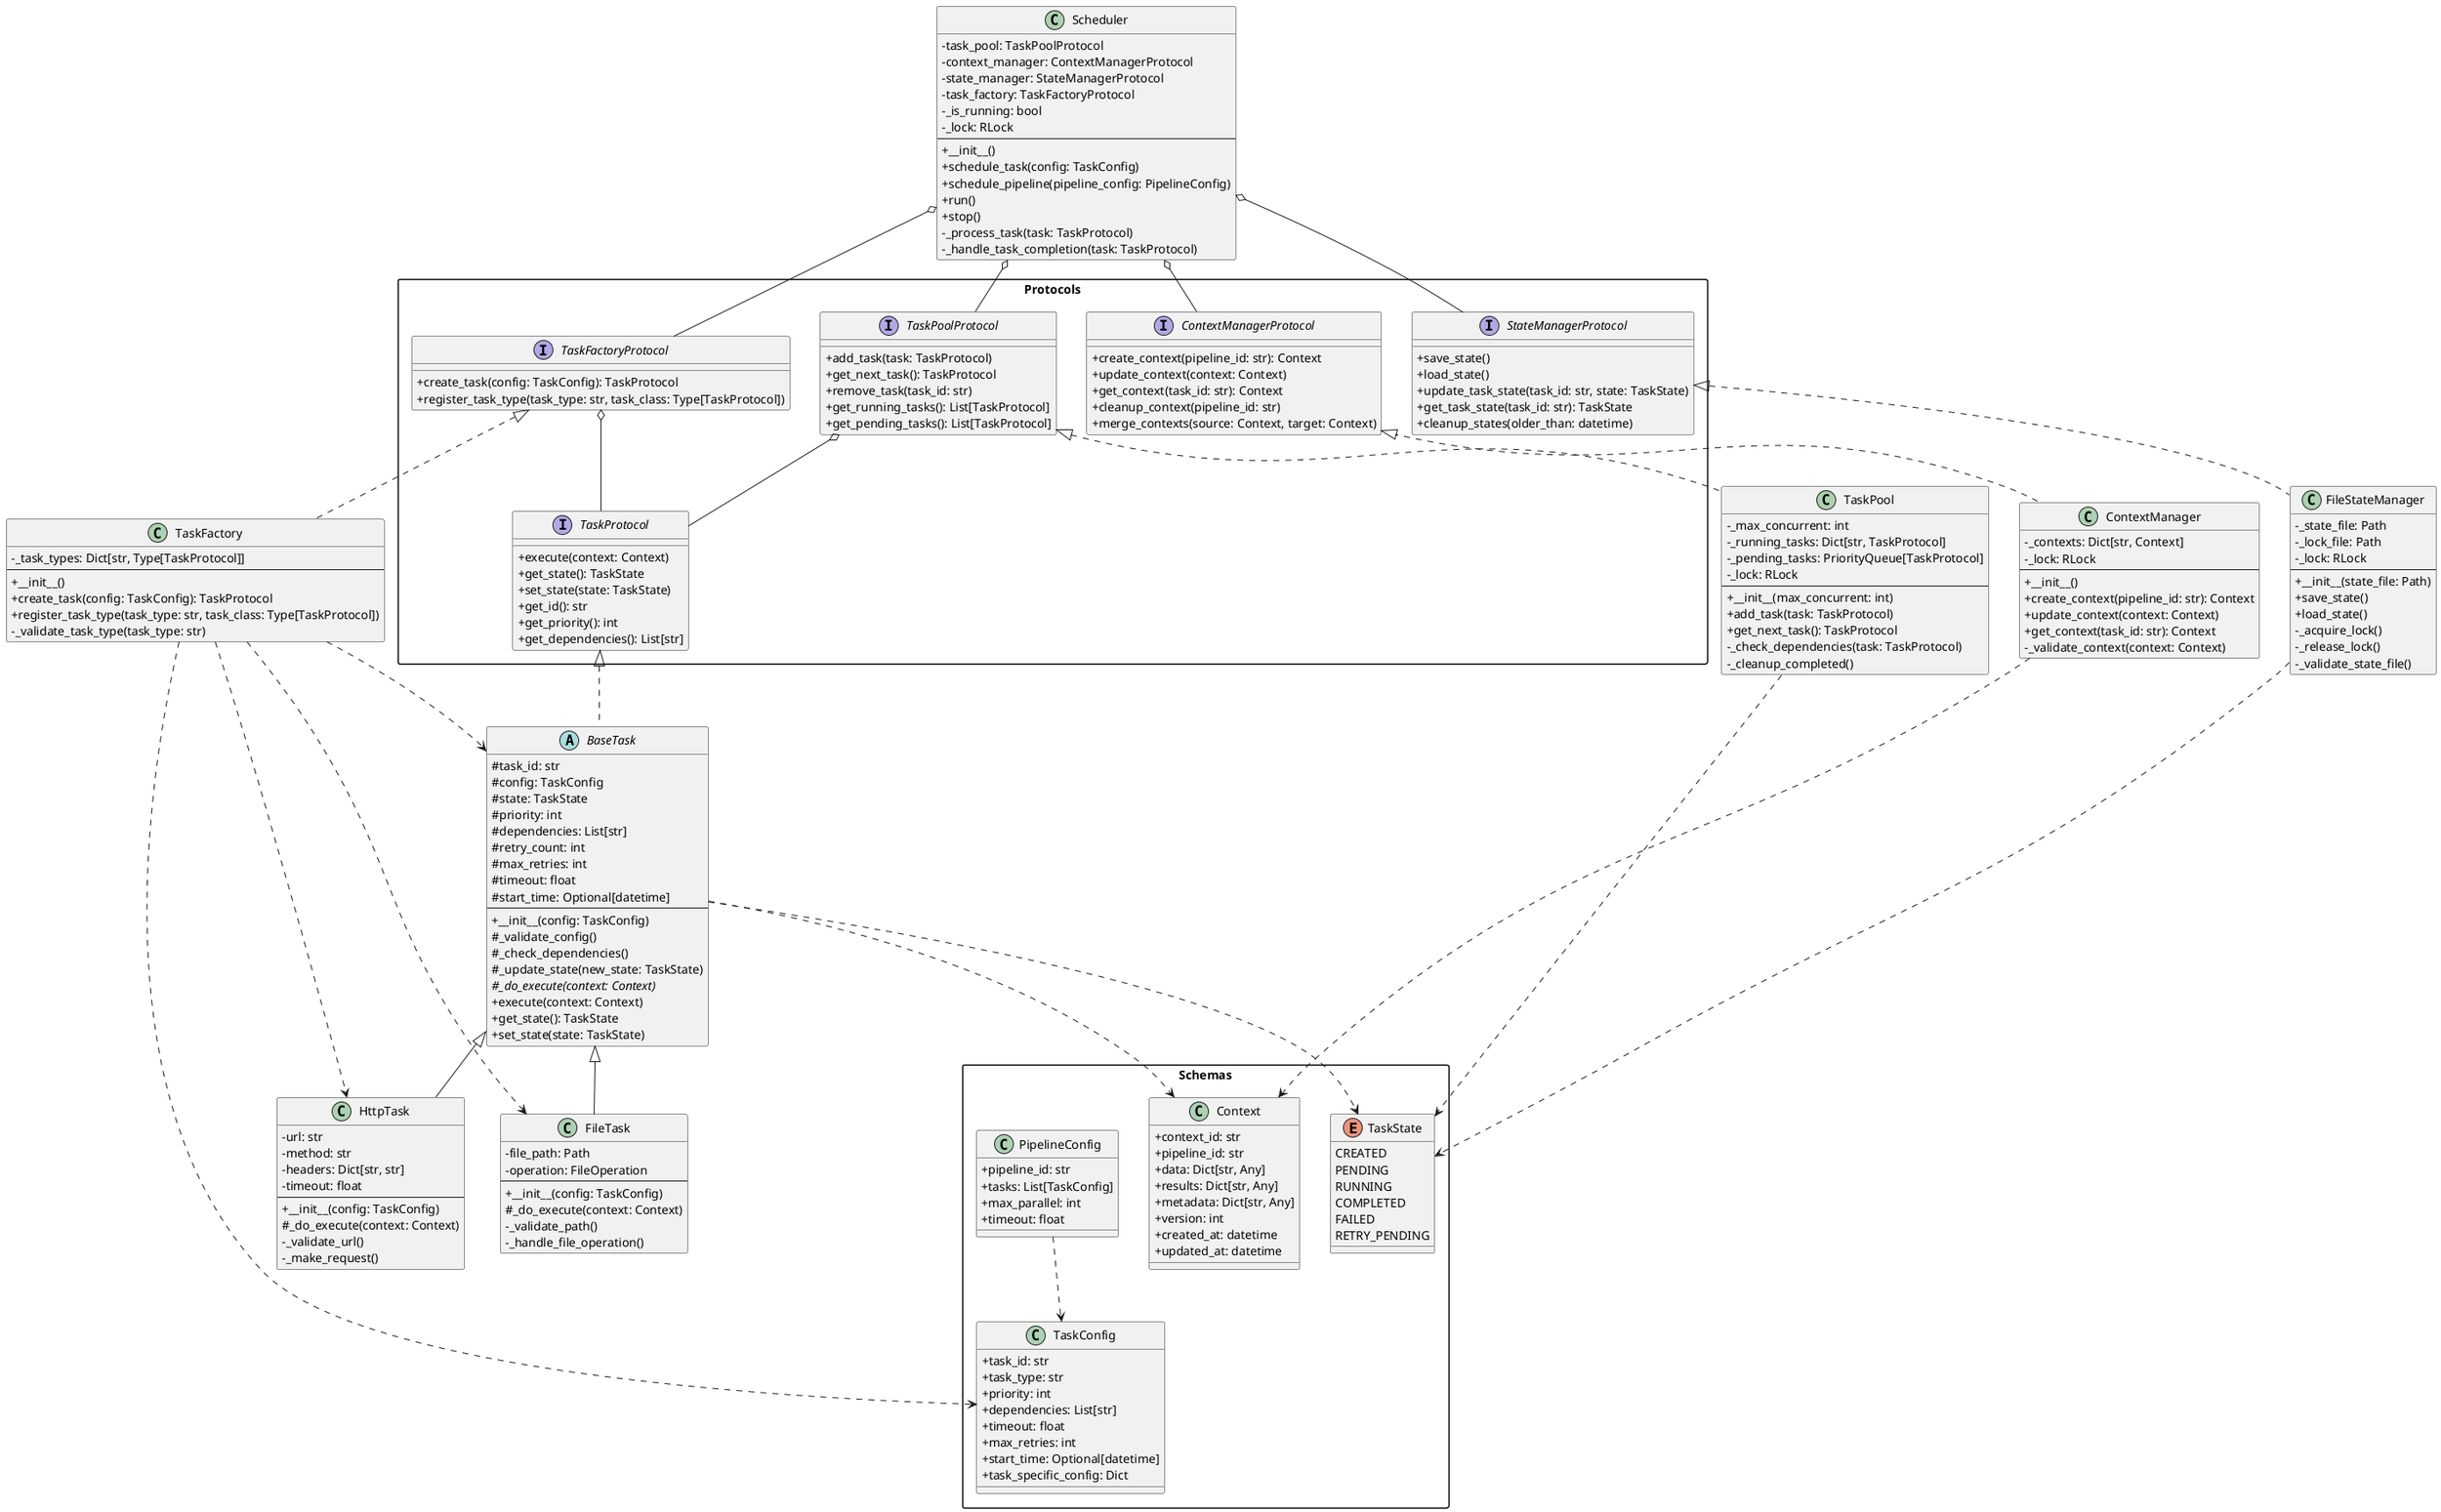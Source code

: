 @startuml
skinparam packageStyle rectangle
skinparam componentStyle uml2
skinparam classAttributeIconSize 0

' Protocols
package "Protocols" {
    interface "TaskProtocol" as TaskP {
        +execute(context: Context)
        +get_state(): TaskState
        +set_state(state: TaskState)
        +get_id(): str
        +get_priority(): int
        +get_dependencies(): List[str]
    }

    interface "TaskFactoryProtocol" as TaskFactoryP {
        +create_task(config: TaskConfig): TaskProtocol
        +register_task_type(task_type: str, task_class: Type[TaskProtocol])
    }

    interface "ContextManagerProtocol" as ContextManagerP {
        +create_context(pipeline_id: str): Context
        +update_context(context: Context)
        +get_context(task_id: str): Context
        +cleanup_context(pipeline_id: str)
        +merge_contexts(source: Context, target: Context)
    }

    interface "StateManagerProtocol" as StateManagerP {
        +save_state()
        +load_state()
        +update_task_state(task_id: str, state: TaskState)
        +get_task_state(task_id: str): TaskState
        +cleanup_states(older_than: datetime)
    }

    interface "TaskPoolProtocol" as TaskPoolP {
        +add_task(task: TaskProtocol)
        +get_next_task(): TaskProtocol
        +remove_task(task_id: str)
        +get_running_tasks(): List[TaskProtocol]
        +get_pending_tasks(): List[TaskProtocol]
    }
}

    ' Base classes and implementations
    abstract class "BaseTask" as BaseTask {
        #task_id: str
        #config: TaskConfig
        #state: TaskState
        #priority: int
        #dependencies: List[str]
        #retry_count: int
        #max_retries: int
        #timeout: float
        #start_time: Optional[datetime]
        --
        +__init__(config: TaskConfig)
        #_validate_config()
        #_check_dependencies()
        #_update_state(new_state: TaskState)
        #{abstract} _do_execute(context: Context)
        +execute(context: Context)
        +get_state(): TaskState
        +set_state(state: TaskState)
    }


class "FileTask" as FileTask {
    -file_path: Path
    -operation: FileOperation
    --
    +__init__(config: TaskConfig)
    #_do_execute(context: Context)
    -_validate_path()
    -_handle_file_operation()
}

class "HttpTask" as HttpTask {
    -url: str
    -method: str
    -headers: Dict[str, str]
    -timeout: float
    --
    +__init__(config: TaskConfig)
    #_do_execute(context: Context)
    -_validate_url()
    -_make_request()
}

class "TaskFactory" as TaskFactory {
    -_task_types: Dict[str, Type[TaskProtocol]]
    --
    +__init__()
    +create_task(config: TaskConfig): TaskProtocol
    +register_task_type(task_type: str, task_class: Type[TaskProtocol])
    -_validate_task_type(task_type: str)
}

class "ContextManager" as ContextManager {
    -_contexts: Dict[str, Context]
    -_lock: RLock
    --
    +__init__()
    +create_context(pipeline_id: str): Context
    +update_context(context: Context)
    +get_context(task_id: str): Context
    -_validate_context(context: Context)
}

class "FileStateManager" as FileStateManager {
    -_state_file: Path
    -_lock_file: Path
    -_lock: RLock
    --
    +__init__(state_file: Path)
    +save_state()
    +load_state()
    -_acquire_lock()
    -_release_lock()
    -_validate_state_file()
}

class "TaskPool" as TaskPool {
    -_max_concurrent: int
    -_running_tasks: Dict[str, TaskProtocol]
    -_pending_tasks: PriorityQueue[TaskProtocol]
    -_lock: RLock
    --
    +__init__(max_concurrent: int)
    +add_task(task: TaskProtocol)
    +get_next_task(): TaskProtocol
    -_check_dependencies(task: TaskProtocol)
    -_cleanup_completed()
}

' Main Scheduler
class "Scheduler" as Scheduler {
    -task_pool: TaskPoolProtocol
    -context_manager: ContextManagerProtocol
    -state_manager: StateManagerProtocol
    -task_factory: TaskFactoryProtocol
    -_is_running: bool
    -_lock: RLock
    --
    +__init__()
    +schedule_task(config: TaskConfig)
    +schedule_pipeline(pipeline_config: PipelineConfig)
    +run()
    +stop()
    -_process_task(task: TaskProtocol)
    -_handle_task_completion(task: TaskProtocol)
}

' Models and DTOs
package "Schemas" {
    class "TaskConfig" as TaskConfig {
        +task_id: str
        +task_type: str
        +priority: int
        +dependencies: List[str]
        +timeout: float
        +max_retries: int
        +start_time: Optional[datetime]
        +task_specific_config: Dict
    }

    class "Context" as Context {
        +context_id: str
        +pipeline_id: str
        +data: Dict[str, Any]
        +results: Dict[str, Any]
        +metadata: Dict[str, Any]
        +version: int
        +created_at: datetime
        +updated_at: datetime
    }

    enum "TaskState" as TaskState {
        CREATED
        PENDING
        RUNNING
        COMPLETED
        FAILED
        RETRY_PENDING
    }

    class "PipelineConfig" as PipelineConfig {
        +pipeline_id: str
        +tasks: List[TaskConfig]
        +max_parallel: int
        +timeout: float
    }
}

' Dependencies and relationships
TaskP <|.. BaseTask
BaseTask <|-- FileTask
BaseTask <|-- HttpTask


TaskFactoryP <|.. TaskFactory
ContextManagerP <|.. ContextManager
StateManagerP <|.. FileStateManager
TaskPoolP <|.. TaskPool

Scheduler o-- TaskPoolP
Scheduler o-- ContextManagerP
Scheduler o-- StateManagerP
Scheduler o-- TaskFactoryP
TaskFactoryP o-- TaskP
TaskPoolP o-- TaskP

TaskFactory ..> TaskConfig
TaskFactory ..> BaseTask
TaskFactory ..> FileTask
TaskFactory ..> HttpTask

BaseTask ..> Context
BaseTask ..> TaskState
TaskPool ..> TaskState

ContextManager ..> Context
FileStateManager ..> TaskState

PipelineConfig ..> TaskConfig
@enduml